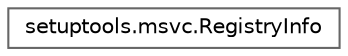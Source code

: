 digraph "Graphical Class Hierarchy"
{
 // LATEX_PDF_SIZE
  bgcolor="transparent";
  edge [fontname=Helvetica,fontsize=10,labelfontname=Helvetica,labelfontsize=10];
  node [fontname=Helvetica,fontsize=10,shape=box,height=0.2,width=0.4];
  rankdir="LR";
  Node0 [id="Node000000",label="setuptools.msvc.RegistryInfo",height=0.2,width=0.4,color="grey40", fillcolor="white", style="filled",URL="$classsetuptools_1_1msvc_1_1_registry_info.html",tooltip=" "];
}
